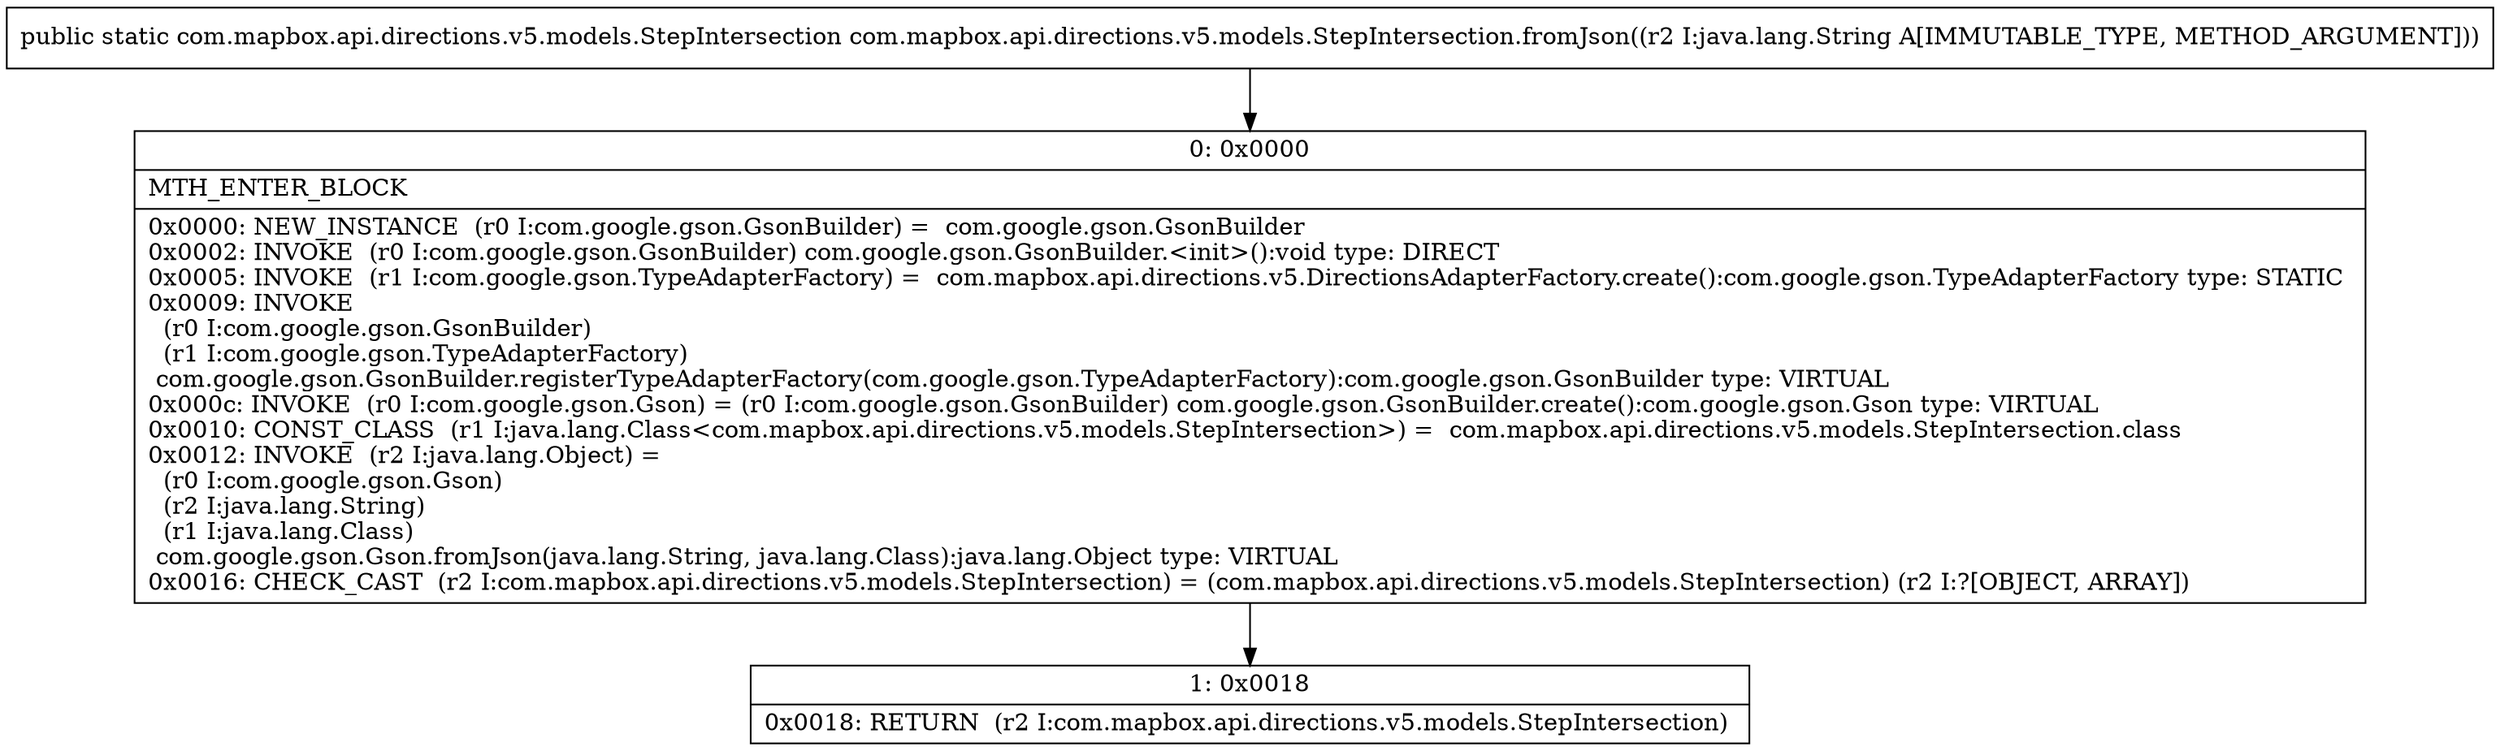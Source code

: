 digraph "CFG forcom.mapbox.api.directions.v5.models.StepIntersection.fromJson(Ljava\/lang\/String;)Lcom\/mapbox\/api\/directions\/v5\/models\/StepIntersection;" {
Node_0 [shape=record,label="{0\:\ 0x0000|MTH_ENTER_BLOCK\l|0x0000: NEW_INSTANCE  (r0 I:com.google.gson.GsonBuilder) =  com.google.gson.GsonBuilder \l0x0002: INVOKE  (r0 I:com.google.gson.GsonBuilder) com.google.gson.GsonBuilder.\<init\>():void type: DIRECT \l0x0005: INVOKE  (r1 I:com.google.gson.TypeAdapterFactory) =  com.mapbox.api.directions.v5.DirectionsAdapterFactory.create():com.google.gson.TypeAdapterFactory type: STATIC \l0x0009: INVOKE  \l  (r0 I:com.google.gson.GsonBuilder)\l  (r1 I:com.google.gson.TypeAdapterFactory)\l com.google.gson.GsonBuilder.registerTypeAdapterFactory(com.google.gson.TypeAdapterFactory):com.google.gson.GsonBuilder type: VIRTUAL \l0x000c: INVOKE  (r0 I:com.google.gson.Gson) = (r0 I:com.google.gson.GsonBuilder) com.google.gson.GsonBuilder.create():com.google.gson.Gson type: VIRTUAL \l0x0010: CONST_CLASS  (r1 I:java.lang.Class\<com.mapbox.api.directions.v5.models.StepIntersection\>) =  com.mapbox.api.directions.v5.models.StepIntersection.class \l0x0012: INVOKE  (r2 I:java.lang.Object) = \l  (r0 I:com.google.gson.Gson)\l  (r2 I:java.lang.String)\l  (r1 I:java.lang.Class)\l com.google.gson.Gson.fromJson(java.lang.String, java.lang.Class):java.lang.Object type: VIRTUAL \l0x0016: CHECK_CAST  (r2 I:com.mapbox.api.directions.v5.models.StepIntersection) = (com.mapbox.api.directions.v5.models.StepIntersection) (r2 I:?[OBJECT, ARRAY]) \l}"];
Node_1 [shape=record,label="{1\:\ 0x0018|0x0018: RETURN  (r2 I:com.mapbox.api.directions.v5.models.StepIntersection) \l}"];
MethodNode[shape=record,label="{public static com.mapbox.api.directions.v5.models.StepIntersection com.mapbox.api.directions.v5.models.StepIntersection.fromJson((r2 I:java.lang.String A[IMMUTABLE_TYPE, METHOD_ARGUMENT])) }"];
MethodNode -> Node_0;
Node_0 -> Node_1;
}

